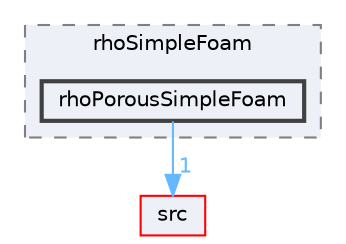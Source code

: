 digraph "applications/solvers/compressible/rhoSimpleFoam/rhoPorousSimpleFoam"
{
 // LATEX_PDF_SIZE
  bgcolor="transparent";
  edge [fontname=Helvetica,fontsize=10,labelfontname=Helvetica,labelfontsize=10];
  node [fontname=Helvetica,fontsize=10,shape=box,height=0.2,width=0.4];
  compound=true
  subgraph clusterdir_02f8561ddd21433f2eae679929d7c0f8 {
    graph [ bgcolor="#edf0f7", pencolor="grey50", label="rhoSimpleFoam", fontname=Helvetica,fontsize=10 style="filled,dashed", URL="dir_02f8561ddd21433f2eae679929d7c0f8.html",tooltip=""]
  dir_13a994a6aad076f21e539e98e621c9d3 [label="rhoPorousSimpleFoam", fillcolor="#edf0f7", color="grey25", style="filled,bold", URL="dir_13a994a6aad076f21e539e98e621c9d3.html",tooltip=""];
  }
  dir_68267d1309a1af8e8297ef4c3efbcdba [label="src", fillcolor="#edf0f7", color="red", style="filled", URL="dir_68267d1309a1af8e8297ef4c3efbcdba.html",tooltip=""];
  dir_13a994a6aad076f21e539e98e621c9d3->dir_68267d1309a1af8e8297ef4c3efbcdba [headlabel="1", labeldistance=1.5 headhref="dir_003342_003729.html" href="dir_003342_003729.html" color="steelblue1" fontcolor="steelblue1"];
}
